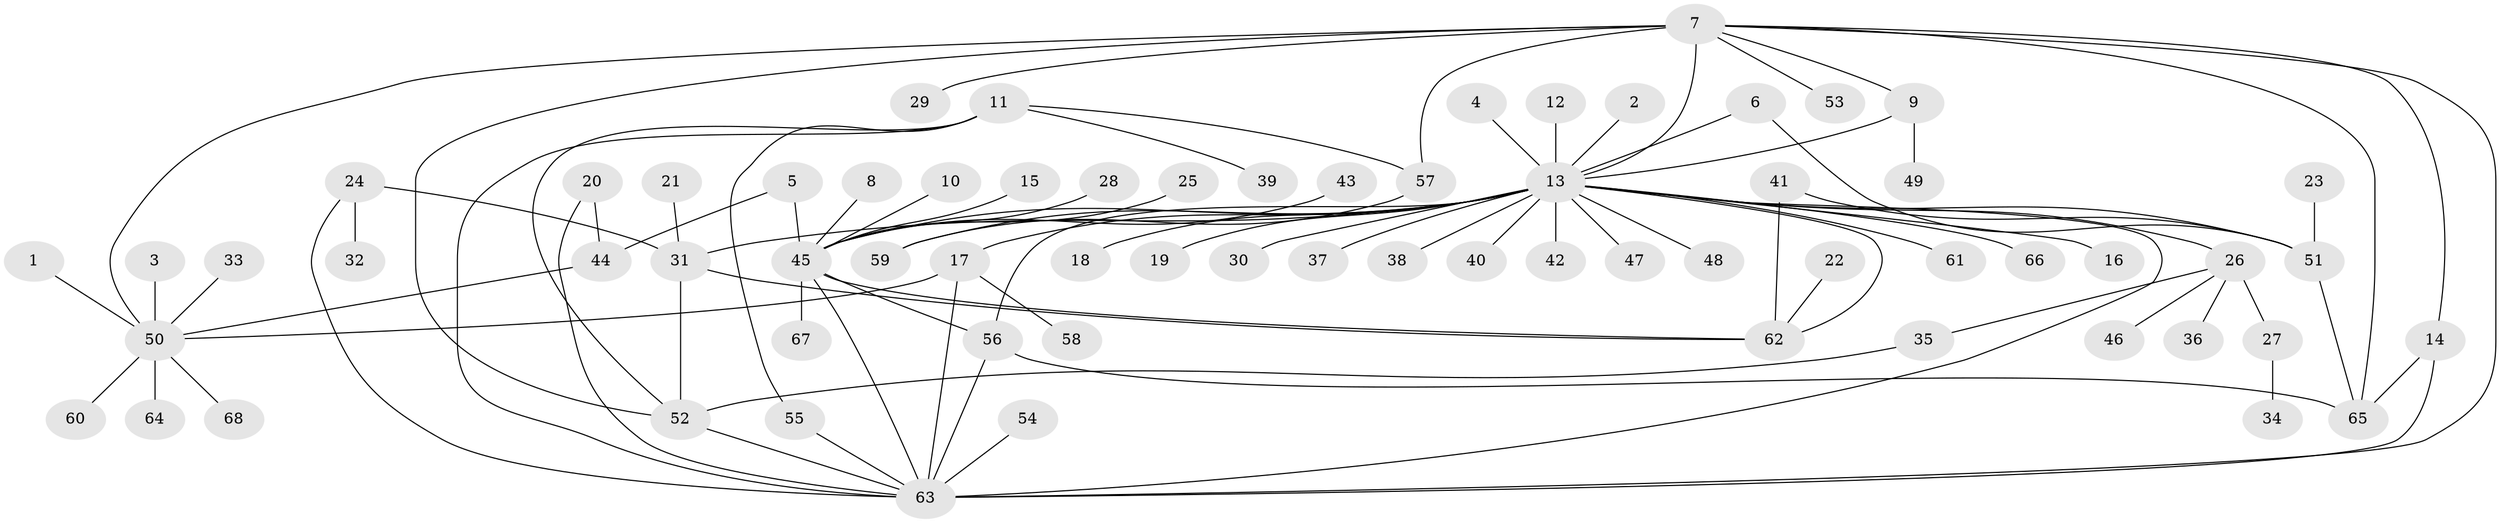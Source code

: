 // original degree distribution, {16: 0.007352941176470588, 15: 0.007352941176470588, 32: 0.007352941176470588, 7: 0.03676470588235294, 2: 0.23529411764705882, 4: 0.03676470588235294, 3: 0.125, 13: 0.007352941176470588, 1: 0.5220588235294118, 14: 0.007352941176470588, 5: 0.007352941176470588}
// Generated by graph-tools (version 1.1) at 2025/36/03/04/25 23:36:39]
// undirected, 68 vertices, 92 edges
graph export_dot {
  node [color=gray90,style=filled];
  1;
  2;
  3;
  4;
  5;
  6;
  7;
  8;
  9;
  10;
  11;
  12;
  13;
  14;
  15;
  16;
  17;
  18;
  19;
  20;
  21;
  22;
  23;
  24;
  25;
  26;
  27;
  28;
  29;
  30;
  31;
  32;
  33;
  34;
  35;
  36;
  37;
  38;
  39;
  40;
  41;
  42;
  43;
  44;
  45;
  46;
  47;
  48;
  49;
  50;
  51;
  52;
  53;
  54;
  55;
  56;
  57;
  58;
  59;
  60;
  61;
  62;
  63;
  64;
  65;
  66;
  67;
  68;
  1 -- 50 [weight=1.0];
  2 -- 13 [weight=1.0];
  3 -- 50 [weight=1.0];
  4 -- 13 [weight=1.0];
  5 -- 44 [weight=1.0];
  5 -- 45 [weight=1.0];
  6 -- 13 [weight=1.0];
  6 -- 51 [weight=1.0];
  7 -- 9 [weight=1.0];
  7 -- 13 [weight=1.0];
  7 -- 14 [weight=1.0];
  7 -- 29 [weight=1.0];
  7 -- 50 [weight=1.0];
  7 -- 52 [weight=1.0];
  7 -- 53 [weight=1.0];
  7 -- 57 [weight=2.0];
  7 -- 63 [weight=1.0];
  7 -- 65 [weight=1.0];
  8 -- 45 [weight=1.0];
  9 -- 13 [weight=1.0];
  9 -- 49 [weight=1.0];
  10 -- 45 [weight=1.0];
  11 -- 39 [weight=1.0];
  11 -- 52 [weight=1.0];
  11 -- 55 [weight=1.0];
  11 -- 57 [weight=1.0];
  11 -- 63 [weight=1.0];
  12 -- 13 [weight=1.0];
  13 -- 16 [weight=1.0];
  13 -- 17 [weight=1.0];
  13 -- 18 [weight=1.0];
  13 -- 19 [weight=1.0];
  13 -- 26 [weight=1.0];
  13 -- 30 [weight=1.0];
  13 -- 31 [weight=1.0];
  13 -- 37 [weight=1.0];
  13 -- 38 [weight=1.0];
  13 -- 40 [weight=1.0];
  13 -- 42 [weight=1.0];
  13 -- 45 [weight=1.0];
  13 -- 47 [weight=1.0];
  13 -- 48 [weight=1.0];
  13 -- 51 [weight=1.0];
  13 -- 56 [weight=2.0];
  13 -- 59 [weight=1.0];
  13 -- 61 [weight=1.0];
  13 -- 62 [weight=1.0];
  13 -- 63 [weight=1.0];
  13 -- 66 [weight=1.0];
  14 -- 63 [weight=1.0];
  14 -- 65 [weight=1.0];
  15 -- 45 [weight=1.0];
  17 -- 50 [weight=1.0];
  17 -- 58 [weight=1.0];
  17 -- 63 [weight=2.0];
  20 -- 44 [weight=1.0];
  20 -- 63 [weight=1.0];
  21 -- 31 [weight=1.0];
  22 -- 62 [weight=1.0];
  23 -- 51 [weight=1.0];
  24 -- 31 [weight=1.0];
  24 -- 32 [weight=1.0];
  24 -- 63 [weight=1.0];
  25 -- 45 [weight=1.0];
  26 -- 27 [weight=1.0];
  26 -- 35 [weight=1.0];
  26 -- 36 [weight=1.0];
  26 -- 46 [weight=1.0];
  27 -- 34 [weight=1.0];
  28 -- 45 [weight=1.0];
  31 -- 52 [weight=1.0];
  31 -- 62 [weight=1.0];
  33 -- 50 [weight=1.0];
  35 -- 52 [weight=1.0];
  41 -- 51 [weight=1.0];
  41 -- 62 [weight=1.0];
  43 -- 45 [weight=1.0];
  44 -- 50 [weight=1.0];
  45 -- 56 [weight=1.0];
  45 -- 62 [weight=1.0];
  45 -- 63 [weight=1.0];
  45 -- 67 [weight=1.0];
  50 -- 60 [weight=1.0];
  50 -- 64 [weight=1.0];
  50 -- 68 [weight=1.0];
  51 -- 65 [weight=1.0];
  52 -- 63 [weight=1.0];
  54 -- 63 [weight=1.0];
  55 -- 63 [weight=1.0];
  56 -- 63 [weight=1.0];
  56 -- 65 [weight=1.0];
  57 -- 59 [weight=1.0];
}
